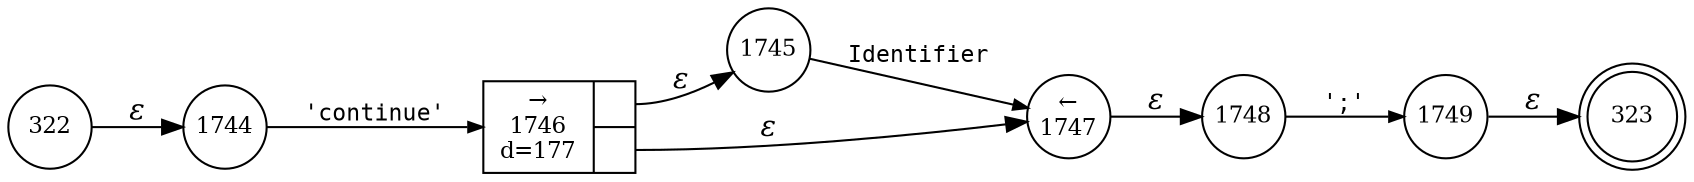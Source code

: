 digraph ATN {
rankdir=LR;
s323[fontsize=11, label="323", shape=doublecircle, fixedsize=true, width=.6];
s1744[fontsize=11,label="1744", shape=circle, fixedsize=true, width=.55, peripheries=1];
s1745[fontsize=11,label="1745", shape=circle, fixedsize=true, width=.55, peripheries=1];
s322[fontsize=11,label="322", shape=circle, fixedsize=true, width=.55, peripheries=1];
s1746[fontsize=11,label="{&rarr;\n1746\nd=177|{<p0>|<p1>}}", shape=record, fixedsize=false, peripheries=1];
s1747[fontsize=11,label="&larr;\n1747", shape=circle, fixedsize=true, width=.55, peripheries=1];
s1748[fontsize=11,label="1748", shape=circle, fixedsize=true, width=.55, peripheries=1];
s1749[fontsize=11,label="1749", shape=circle, fixedsize=true, width=.55, peripheries=1];
s322 -> s1744 [fontname="Times-Italic", label="&epsilon;"];
s1744 -> s1746 [fontsize=11, fontname="Courier", arrowsize=.7, label = "'continue'", arrowhead = normal];
s1746:p0 -> s1745 [fontname="Times-Italic", label="&epsilon;"];
s1746:p1 -> s1747 [fontname="Times-Italic", label="&epsilon;"];
s1745 -> s1747 [fontsize=11, fontname="Courier", arrowsize=.7, label = "Identifier", arrowhead = normal];
s1747 -> s1748 [fontname="Times-Italic", label="&epsilon;"];
s1748 -> s1749 [fontsize=11, fontname="Courier", arrowsize=.7, label = "';'", arrowhead = normal];
s1749 -> s323 [fontname="Times-Italic", label="&epsilon;"];
}